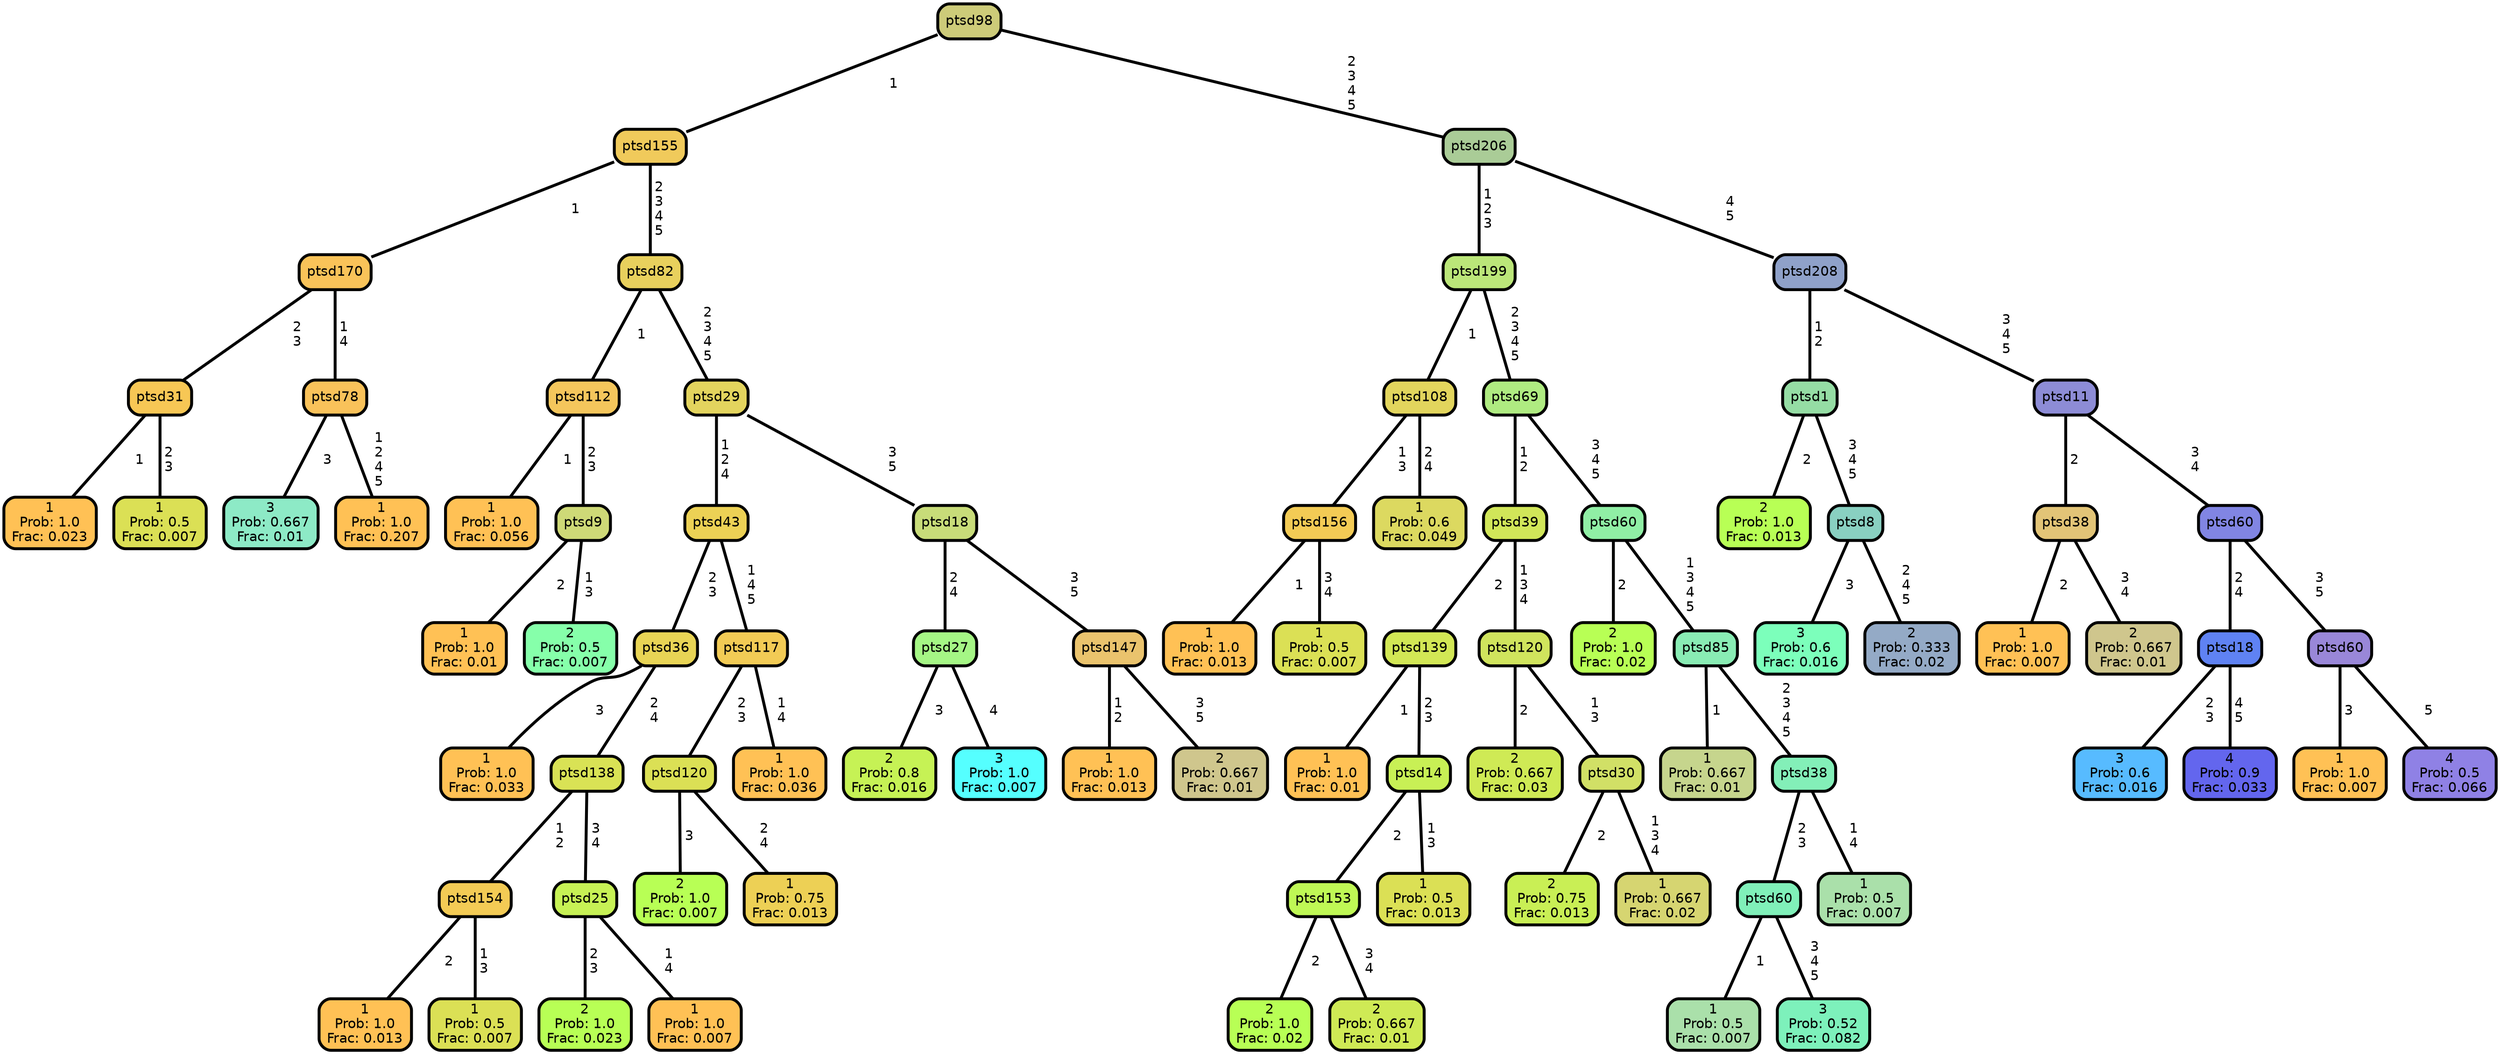 graph Tree {
node [shape=box, style="filled, rounded",color="black",penwidth="3",fontcolor="black",                 fontname=helvetica] ;
graph [ranksep="0 equally", splines=straight,                 bgcolor=transparent, dpi=60] ;
edge [fontname=helvetica, color=black] ;
0 [label="1
Prob: 1.0
Frac: 0.023", fillcolor="#ffc155"] ;
1 [label="ptsd31",href=".//ptsd31.svg", fillcolor="#f7c755"] ;
2 [label="1
Prob: 0.5
Frac: 0.007", fillcolor="#dbe055"] ;
3 [label="ptsd170",href=".//ptsd170.svg", fillcolor="#f9c359"] ;
4 [label="3
Prob: 0.667
Frac: 0.01", fillcolor="#8deac6"] ;
5 [label="ptsd78",href=".//ptsd78.svg", fillcolor="#f9c25a"] ;
6 [label="1
Prob: 1.0
Frac: 0.207", fillcolor="#ffc155"] ;
7 [label="ptsd155",href=".//ptsd155.svg", fillcolor="#f0ca5b"] ;
8 [label="1
Prob: 1.0
Frac: 0.056", fillcolor="#ffc155"] ;
9 [label="ptsd112",href=".//ptsd112.svg", fillcolor="#f4c65c"] ;
10 [label="1
Prob: 1.0
Frac: 0.01", fillcolor="#ffc155"] ;
11 [label="ptsd9",href=".//ptsd9.svg", fillcolor="#ced977"] ;
12 [label="2
Prob: 0.5
Frac: 0.007", fillcolor="#86ffaa"] ;
13 [label="ptsd82",href=".//ptsd82.svg", fillcolor="#e8d05d"] ;
14 [label="1
Prob: 1.0
Frac: 0.033", fillcolor="#ffc155"] ;
15 [label="ptsd36",href=".//ptsd36.svg", fillcolor="#e8d455"] ;
16 [label="1
Prob: 1.0
Frac: 0.013", fillcolor="#ffc155"] ;
17 [label="ptsd154",href=".//ptsd154.svg", fillcolor="#f3cb55"] ;
18 [label="1
Prob: 0.5
Frac: 0.007", fillcolor="#dbe055"] ;
19 [label="ptsd138",href=".//ptsd138.svg", fillcolor="#d9e255"] ;
20 [label="2
Prob: 1.0
Frac: 0.023", fillcolor="#b8ff55"] ;
21 [label="ptsd25",href=".//ptsd25.svg", fillcolor="#c7f155"] ;
22 [label="1
Prob: 1.0
Frac: 0.007", fillcolor="#ffc155"] ;
23 [label="ptsd43",href=".//ptsd43.svg", fillcolor="#ecd155"] ;
24 [label="2
Prob: 1.0
Frac: 0.007", fillcolor="#b8ff55"] ;
25 [label="ptsd120",href=".//ptsd120.svg", fillcolor="#dbe055"] ;
26 [label="1
Prob: 0.75
Frac: 0.013", fillcolor="#edd055"] ;
27 [label="ptsd117",href=".//ptsd117.svg", fillcolor="#f2cb55"] ;
28 [label="1
Prob: 1.0
Frac: 0.036", fillcolor="#ffc155"] ;
29 [label="ptsd29",href=".//ptsd29.svg", fillcolor="#e3d45e"] ;
30 [label="2
Prob: 0.8
Frac: 0.016", fillcolor="#c6f255"] ;
31 [label="ptsd27",href=".//ptsd27.svg", fillcolor="#a5f685"] ;
32 [label="3
Prob: 1.0
Frac: 0.007", fillcolor="#55ffff"] ;
33 [label="ptsd18",href=".//ptsd18.svg", fillcolor="#c8dc79"] ;
34 [label="1
Prob: 1.0
Frac: 0.013", fillcolor="#ffc155"] ;
35 [label="ptsd147",href=".//ptsd147.svg", fillcolor="#eac36d"] ;
36 [label="2
Prob: 0.667
Frac: 0.01", fillcolor="#cfc68d"] ;
37 [label="ptsd98",href=".//ptsd98.svg", fillcolor="#cdcb79"] ;
38 [label="1
Prob: 1.0
Frac: 0.013", fillcolor="#ffc155"] ;
39 [label="ptsd156",href=".//ptsd156.svg", fillcolor="#f3cb55"] ;
40 [label="1
Prob: 0.5
Frac: 0.007", fillcolor="#dbe055"] ;
41 [label="ptsd108",href=".//ptsd108.svg", fillcolor="#e2d55d"] ;
42 [label="1
Prob: 0.6
Frac: 0.049", fillcolor="#dcd960"] ;
43 [label="ptsd199",href=".//ptsd199.svg", fillcolor="#bbe679"] ;
44 [label="1
Prob: 1.0
Frac: 0.01", fillcolor="#ffc155"] ;
45 [label="ptsd139",href=".//ptsd139.svg", fillcolor="#d2e755"] ;
46 [label="2
Prob: 1.0
Frac: 0.02", fillcolor="#b8ff55"] ;
47 [label="ptsd153",href=".//ptsd153.svg", fillcolor="#bff855"] ;
48 [label="2
Prob: 0.667
Frac: 0.01", fillcolor="#cfea55"] ;
49 [label="ptsd14",href=".//ptsd14.svg", fillcolor="#c8f055"] ;
50 [label="1
Prob: 0.5
Frac: 0.013", fillcolor="#dbe055"] ;
51 [label="ptsd39",href=".//ptsd39.svg", fillcolor="#d1e659"] ;
52 [label="2
Prob: 0.667
Frac: 0.03", fillcolor="#cfea55"] ;
53 [label="ptsd120",href=".//ptsd120.svg", fillcolor="#d0e45d"] ;
54 [label="2
Prob: 0.75
Frac: 0.013", fillcolor="#c9ef55"] ;
55 [label="ptsd30",href=".//ptsd30.svg", fillcolor="#d1e066"] ;
56 [label="1
Prob: 0.667
Frac: 0.02", fillcolor="#d6d571"] ;
57 [label="ptsd69",href=".//ptsd69.svg", fillcolor="#afeb81"] ;
58 [label="2
Prob: 1.0
Frac: 0.02", fillcolor="#b8ff55"] ;
59 [label="ptsd60",href=".//ptsd60.svg", fillcolor="#90efa5"] ;
60 [label="1
Prob: 0.667
Frac: 0.01", fillcolor="#c6d58d"] ;
61 [label="ptsd85",href=".//ptsd85.svg", fillcolor="#89ecb4"] ;
62 [label="1
Prob: 0.5
Frac: 0.007", fillcolor="#aae0aa"] ;
63 [label="ptsd60",href=".//ptsd60.svg", fillcolor="#80f0b9"] ;
64 [label="3
Prob: 0.52
Frac: 0.082", fillcolor="#7df1bb"] ;
65 [label="ptsd38",href=".//ptsd38.svg", fillcolor="#83efb8"] ;
66 [label="1
Prob: 0.5
Frac: 0.007", fillcolor="#aae0aa"] ;
67 [label="ptsd206",href=".//ptsd206.svg", fillcolor="#aacc97"] ;
68 [label="2
Prob: 1.0
Frac: 0.013", fillcolor="#b8ff55"] ;
69 [label="ptsd1",href=".//ptsd1.svg", fillcolor="#95dda4"] ;
70 [label="3
Prob: 0.6
Frac: 0.016", fillcolor="#7cffbb"] ;
71 [label="ptsd8",href=".//ptsd8.svg", fillcolor="#89d0c1"] ;
72 [label="2
Prob: 0.333
Frac: 0.02", fillcolor="#94aac6"] ;
73 [label="ptsd208",href=".//ptsd208.svg", fillcolor="#8fa1c9"] ;
74 [label="1
Prob: 1.0
Frac: 0.007", fillcolor="#ffc155"] ;
75 [label="ptsd38",href=".//ptsd38.svg", fillcolor="#e2c477"] ;
76 [label="2
Prob: 0.667
Frac: 0.01", fillcolor="#cfc68d"] ;
77 [label="ptsd11",href=".//ptsd11.svg", fillcolor="#8d8cd6"] ;
78 [label="3
Prob: 0.6
Frac: 0.016", fillcolor="#57bbff"] ;
79 [label="ptsd18",href=".//ptsd18.svg", fillcolor="#5f82f3"] ;
80 [label="4
Prob: 0.9
Frac: 0.033", fillcolor="#6366ee"] ;
81 [label="ptsd60",href=".//ptsd60.svg", fillcolor="#8185e3"] ;
82 [label="1
Prob: 1.0
Frac: 0.007", fillcolor="#ffc155"] ;
83 [label="ptsd60",href=".//ptsd60.svg", fillcolor="#9987d8"] ;
84 [label="4
Prob: 0.5
Frac: 0.066", fillcolor="#8f81e5"] ;
1 -- 0 [label=" 1",penwidth=3] ;
1 -- 2 [label=" 2\n 3",penwidth=3] ;
3 -- 1 [label=" 2\n 3",penwidth=3] ;
3 -- 5 [label=" 1\n 4",penwidth=3] ;
5 -- 4 [label=" 3",penwidth=3] ;
5 -- 6 [label=" 1\n 2\n 4\n 5",penwidth=3] ;
7 -- 3 [label=" 1",penwidth=3] ;
7 -- 13 [label=" 2\n 3\n 4\n 5",penwidth=3] ;
9 -- 8 [label=" 1",penwidth=3] ;
9 -- 11 [label=" 2\n 3",penwidth=3] ;
11 -- 10 [label=" 2",penwidth=3] ;
11 -- 12 [label=" 1\n 3",penwidth=3] ;
13 -- 9 [label=" 1",penwidth=3] ;
13 -- 29 [label=" 2\n 3\n 4\n 5",penwidth=3] ;
15 -- 14 [label=" 3",penwidth=3] ;
15 -- 19 [label=" 2\n 4",penwidth=3] ;
17 -- 16 [label=" 2",penwidth=3] ;
17 -- 18 [label=" 1\n 3",penwidth=3] ;
19 -- 17 [label=" 1\n 2",penwidth=3] ;
19 -- 21 [label=" 3\n 4",penwidth=3] ;
21 -- 20 [label=" 2\n 3",penwidth=3] ;
21 -- 22 [label=" 1\n 4",penwidth=3] ;
23 -- 15 [label=" 2\n 3",penwidth=3] ;
23 -- 27 [label=" 1\n 4\n 5",penwidth=3] ;
25 -- 24 [label=" 3",penwidth=3] ;
25 -- 26 [label=" 2\n 4",penwidth=3] ;
27 -- 25 [label=" 2\n 3",penwidth=3] ;
27 -- 28 [label=" 1\n 4",penwidth=3] ;
29 -- 23 [label=" 1\n 2\n 4",penwidth=3] ;
29 -- 33 [label=" 3\n 5",penwidth=3] ;
31 -- 30 [label=" 3",penwidth=3] ;
31 -- 32 [label=" 4",penwidth=3] ;
33 -- 31 [label=" 2\n 4",penwidth=3] ;
33 -- 35 [label=" 3\n 5",penwidth=3] ;
35 -- 34 [label=" 1\n 2",penwidth=3] ;
35 -- 36 [label=" 3\n 5",penwidth=3] ;
37 -- 7 [label=" 1",penwidth=3] ;
37 -- 67 [label=" 2\n 3\n 4\n 5",penwidth=3] ;
39 -- 38 [label=" 1",penwidth=3] ;
39 -- 40 [label=" 3\n 4",penwidth=3] ;
41 -- 39 [label=" 1\n 3",penwidth=3] ;
41 -- 42 [label=" 2\n 4",penwidth=3] ;
43 -- 41 [label=" 1",penwidth=3] ;
43 -- 57 [label=" 2\n 3\n 4\n 5",penwidth=3] ;
45 -- 44 [label=" 1",penwidth=3] ;
45 -- 49 [label=" 2\n 3",penwidth=3] ;
47 -- 46 [label=" 2",penwidth=3] ;
47 -- 48 [label=" 3\n 4",penwidth=3] ;
49 -- 47 [label=" 2",penwidth=3] ;
49 -- 50 [label=" 1\n 3",penwidth=3] ;
51 -- 45 [label=" 2",penwidth=3] ;
51 -- 53 [label=" 1\n 3\n 4",penwidth=3] ;
53 -- 52 [label=" 2",penwidth=3] ;
53 -- 55 [label=" 1\n 3",penwidth=3] ;
55 -- 54 [label=" 2",penwidth=3] ;
55 -- 56 [label=" 1\n 3\n 4",penwidth=3] ;
57 -- 51 [label=" 1\n 2",penwidth=3] ;
57 -- 59 [label=" 3\n 4\n 5",penwidth=3] ;
59 -- 58 [label=" 2",penwidth=3] ;
59 -- 61 [label=" 1\n 3\n 4\n 5",penwidth=3] ;
61 -- 60 [label=" 1",penwidth=3] ;
61 -- 65 [label=" 2\n 3\n 4\n 5",penwidth=3] ;
63 -- 62 [label=" 1",penwidth=3] ;
63 -- 64 [label=" 3\n 4\n 5",penwidth=3] ;
65 -- 63 [label=" 2\n 3",penwidth=3] ;
65 -- 66 [label=" 1\n 4",penwidth=3] ;
67 -- 43 [label=" 1\n 2\n 3",penwidth=3] ;
67 -- 73 [label=" 4\n 5",penwidth=3] ;
69 -- 68 [label=" 2",penwidth=3] ;
69 -- 71 [label=" 3\n 4\n 5",penwidth=3] ;
71 -- 70 [label=" 3",penwidth=3] ;
71 -- 72 [label=" 2\n 4\n 5",penwidth=3] ;
73 -- 69 [label=" 1\n 2",penwidth=3] ;
73 -- 77 [label=" 3\n 4\n 5",penwidth=3] ;
75 -- 74 [label=" 2",penwidth=3] ;
75 -- 76 [label=" 3\n 4",penwidth=3] ;
77 -- 75 [label=" 2",penwidth=3] ;
77 -- 81 [label=" 3\n 4",penwidth=3] ;
79 -- 78 [label=" 2\n 3",penwidth=3] ;
79 -- 80 [label=" 4\n 5",penwidth=3] ;
81 -- 79 [label=" 2\n 4",penwidth=3] ;
81 -- 83 [label=" 3\n 5",penwidth=3] ;
83 -- 82 [label=" 3",penwidth=3] ;
83 -- 84 [label=" 5",penwidth=3] ;
{rank = same;}}